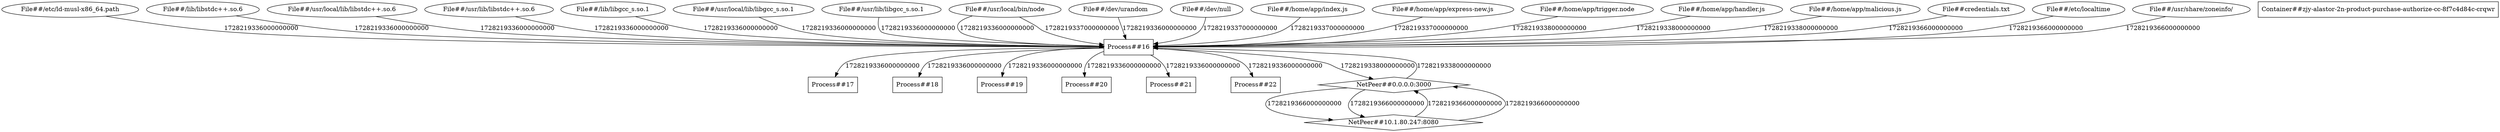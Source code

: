 digraph G {
	"File##/etc/ld-musl-x86_64.path"->"Process##16"[ label="1728219336000000000" ];
	"File##/lib/libstdc++.so.6"->"Process##16"[ label="1728219336000000000" ];
	"File##/usr/local/lib/libstdc++.so.6"->"Process##16"[ label="1728219336000000000" ];
	"File##/usr/lib/libstdc++.so.6"->"Process##16"[ label="1728219336000000000" ];
	"File##/lib/libgcc_s.so.1"->"Process##16"[ label="1728219336000000000" ];
	"File##/usr/local/lib/libgcc_s.so.1"->"Process##16"[ label="1728219336000000000" ];
	"File##/usr/lib/libgcc_s.so.1"->"Process##16"[ label="1728219336000000000" ];
	"Process##16"->"Process##17"[ label="1728219336000000000" ];
	"Process##16"->"Process##18"[ label="1728219336000000000" ];
	"Process##16"->"Process##19"[ label="1728219336000000000" ];
	"Process##16"->"Process##20"[ label="1728219336000000000" ];
	"Process##16"->"Process##21"[ label="1728219336000000000" ];
	"File##/usr/local/bin/node"->"Process##16"[ label="1728219336000000000" ];
	"File##/dev/urandom"->"Process##16"[ label="1728219336000000000" ];
	"Process##16"->"Process##22"[ label="1728219336000000000" ];
	"File##/dev/null"->"Process##16"[ label="1728219337000000000" ];
	"File##/home/app/index.js"->"Process##16"[ label="1728219337000000000" ];
	"File##/home/app/express-new.js"->"Process##16"[ label="1728219337000000000" ];
	"File##/usr/local/bin/node"->"Process##16"[ label="1728219337000000000" ];
	"File##/home/app/trigger.node"->"Process##16"[ label="1728219338000000000" ];
	"File##/home/app/handler.js"->"Process##16"[ label="1728219338000000000" ];
	"File##/home/app/malicious.js"->"Process##16"[ label="1728219338000000000" ];
	"Process##16"->"NetPeer##0.0.0.0:3000"[ label="1728219338000000000" ];
	"NetPeer##0.0.0.0:3000"->"Process##16"[ label="1728219338000000000" ];
	"NetPeer##0.0.0.0:3000"->"NetPeer##10.1.80.247:8080"[ label="1728219366000000000" ];
	"NetPeer##10.1.80.247:8080"->"NetPeer##0.0.0.0:3000"[ label="1728219366000000000" ];
	"NetPeer##0.0.0.0:3000"->"NetPeer##10.1.80.247:8080"[ label="1728219366000000000" ];
	"NetPeer##10.1.80.247:8080"->"NetPeer##0.0.0.0:3000"[ label="1728219366000000000" ];
	"File##credentials.txt"->"Process##16"[ label="1728219366000000000" ];
	"File##/etc/localtime"->"Process##16"[ label="1728219366000000000" ];
	"File##/usr/share/zoneinfo/"->"Process##16"[ label="1728219366000000000" ];
	"Container##zjy-alastor-2n-product-purchase-authorize-cc-8f7c4d84c-crqwr" [ shape="box" ];
	"File##/dev/null" [ shape="ellipse" ];
	"File##/dev/urandom" [ shape="ellipse" ];
	"File##/etc/ld-musl-x86_64.path" [ shape="ellipse" ];
	"File##/etc/localtime" [ shape="ellipse" ];
	"File##/home/app/express-new.js" [ shape="ellipse" ];
	"File##/home/app/handler.js" [ shape="ellipse" ];
	"File##/home/app/index.js" [ shape="ellipse" ];
	"File##/home/app/malicious.js" [ shape="ellipse" ];
	"File##/home/app/trigger.node" [ shape="ellipse" ];
	"File##/lib/libgcc_s.so.1" [ shape="ellipse" ];
	"File##/lib/libstdc++.so.6" [ shape="ellipse" ];
	"File##/usr/lib/libgcc_s.so.1" [ shape="ellipse" ];
	"File##/usr/lib/libstdc++.so.6" [ shape="ellipse" ];
	"File##/usr/local/bin/node" [ shape="ellipse" ];
	"File##/usr/local/lib/libgcc_s.so.1" [ shape="ellipse" ];
	"File##/usr/local/lib/libstdc++.so.6" [ shape="ellipse" ];
	"File##/usr/share/zoneinfo/" [ shape="ellipse" ];
	"File##credentials.txt" [ shape="ellipse" ];
	"NetPeer##0.0.0.0:3000" [ shape="diamond" ];
	"NetPeer##10.1.80.247:8080" [ shape="diamond" ];
	"Process##16" [ shape="box" ];
	"Process##17" [ shape="box" ];
	"Process##18" [ shape="box" ];
	"Process##19" [ shape="box" ];
	"Process##20" [ shape="box" ];
	"Process##21" [ shape="box" ];
	"Process##22" [ shape="box" ];

}
